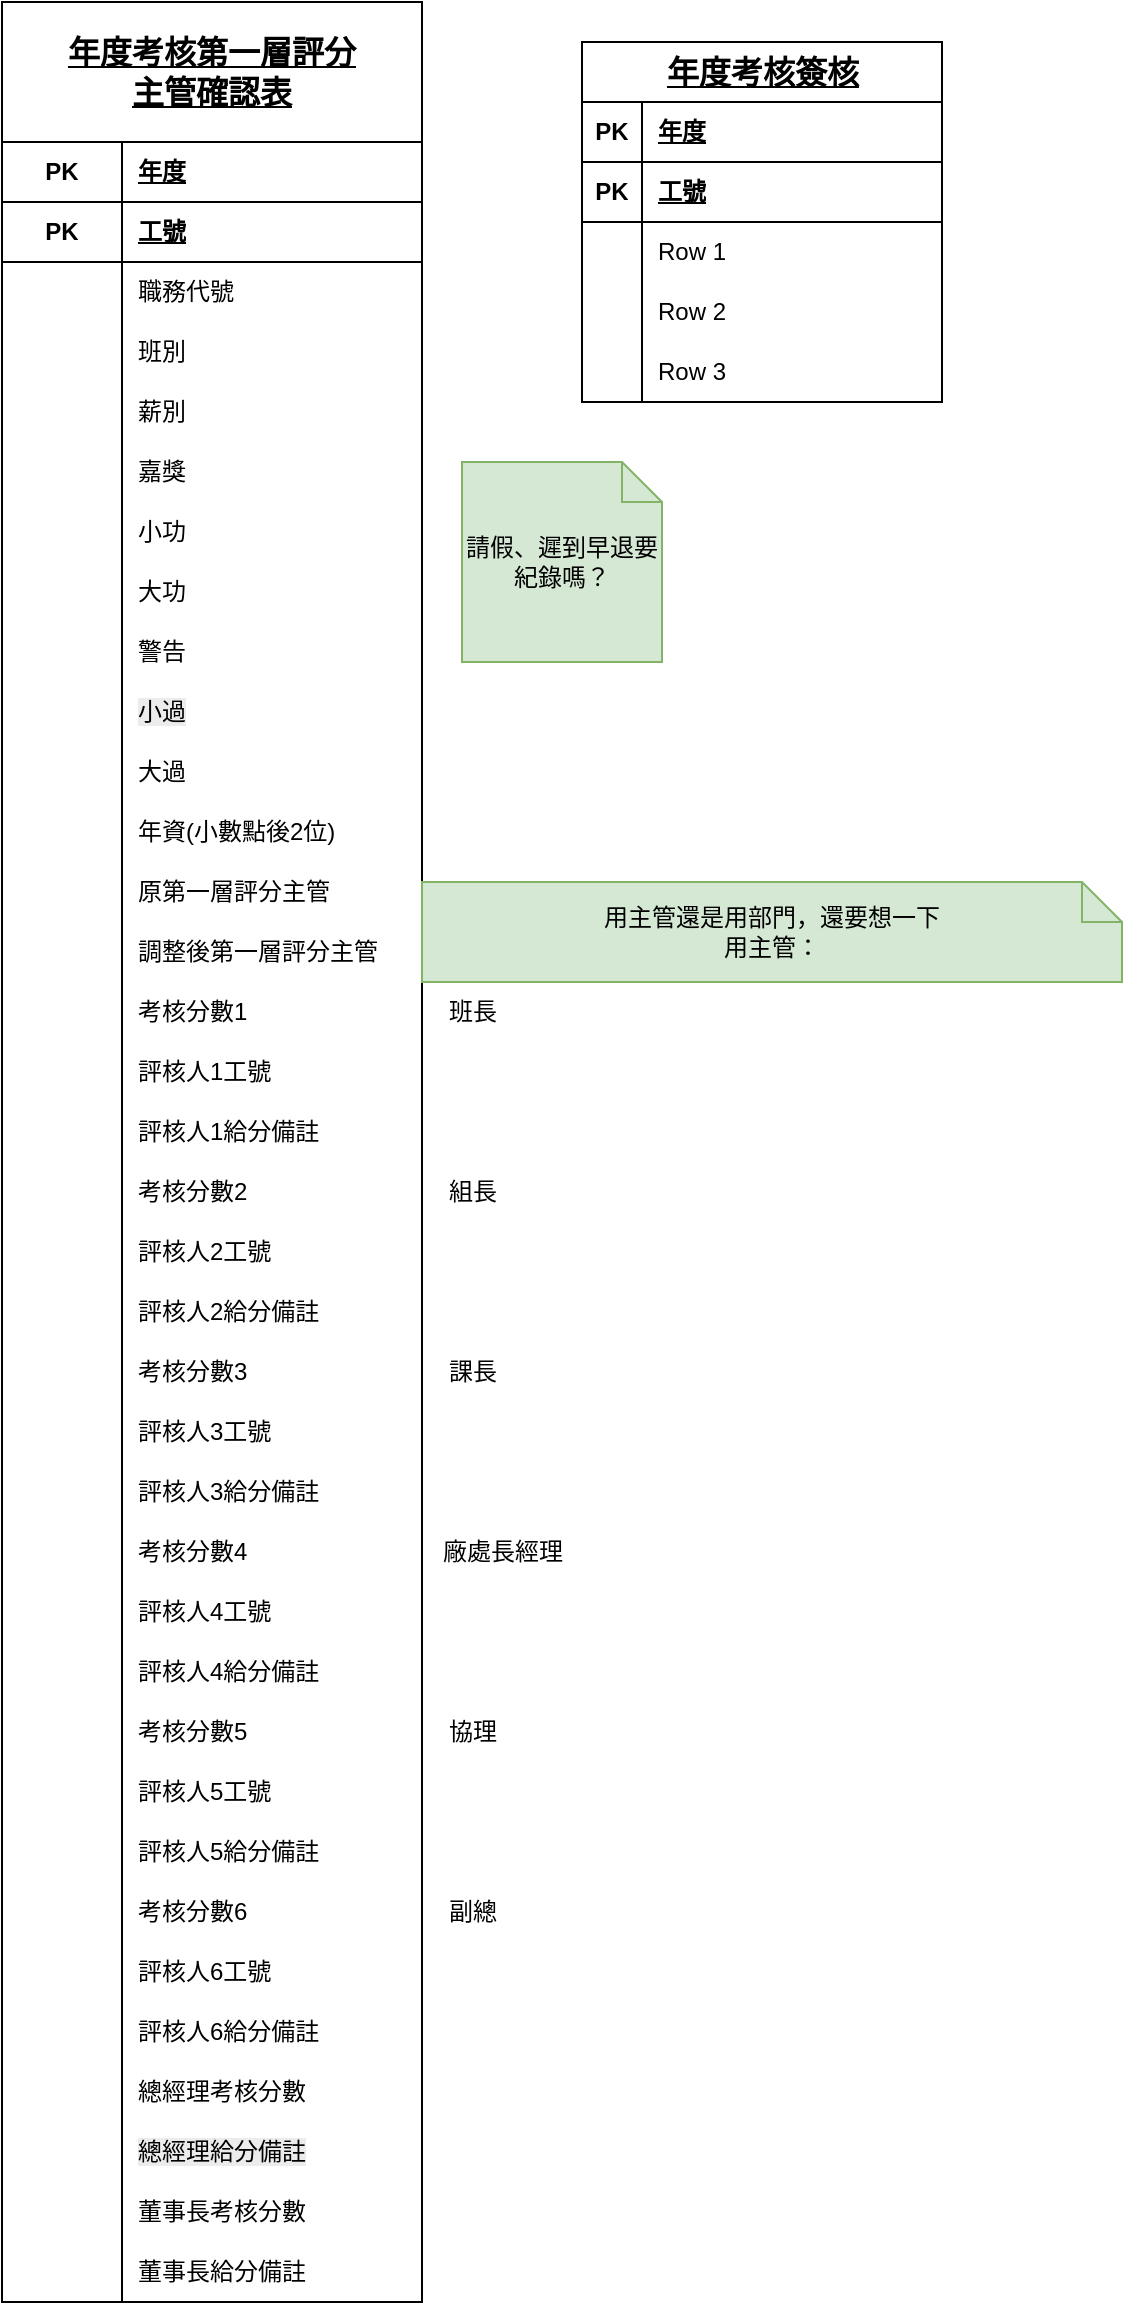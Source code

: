 <mxfile version="28.1.1">
  <diagram id="C5RBs43oDa-KdzZeNtuy" name="Page-1">
    <mxGraphModel dx="1178" dy="734" grid="1" gridSize="10" guides="1" tooltips="1" connect="1" arrows="1" fold="1" page="1" pageScale="1" pageWidth="827" pageHeight="1169" math="0" shadow="0">
      <root>
        <mxCell id="WIyWlLk6GJQsqaUBKTNV-0" />
        <mxCell id="WIyWlLk6GJQsqaUBKTNV-1" parent="WIyWlLk6GJQsqaUBKTNV-0" />
        <mxCell id="mXp_F0Fjo8n4CY_Ymyif-0" value="&lt;u&gt;&lt;span style=&quot;font-family: 微軟正黑體;&quot;&gt;&lt;font style=&quot;font-size: 16px;&quot;&gt;年度考核第一層評分&lt;br&gt;主管確認表&lt;/font&gt;&lt;/span&gt;&lt;/u&gt;" style="shape=table;startSize=70;container=1;collapsible=1;childLayout=tableLayout;fixedRows=1;rowLines=0;fontStyle=1;align=center;resizeLast=1;html=1;whiteSpace=wrap;" parent="WIyWlLk6GJQsqaUBKTNV-1" vertex="1">
          <mxGeometry x="210" y="110" width="210" height="1150" as="geometry" />
        </mxCell>
        <mxCell id="mXp_F0Fjo8n4CY_Ymyif-42" style="shape=tableRow;horizontal=0;startSize=0;swimlaneHead=0;swimlaneBody=0;fillColor=none;collapsible=0;dropTarget=0;points=[[0,0.5],[1,0.5]];portConstraint=eastwest;top=0;left=0;right=0;bottom=1;html=1;" parent="mXp_F0Fjo8n4CY_Ymyif-0" vertex="1">
          <mxGeometry y="70" width="210" height="30" as="geometry" />
        </mxCell>
        <mxCell id="mXp_F0Fjo8n4CY_Ymyif-43" value="PK" style="shape=partialRectangle;connectable=0;fillColor=none;top=0;left=0;bottom=0;right=0;fontStyle=1;overflow=hidden;html=1;whiteSpace=wrap;" parent="mXp_F0Fjo8n4CY_Ymyif-42" vertex="1">
          <mxGeometry width="60" height="30" as="geometry">
            <mxRectangle width="60" height="30" as="alternateBounds" />
          </mxGeometry>
        </mxCell>
        <mxCell id="mXp_F0Fjo8n4CY_Ymyif-44" value="年度" style="shape=partialRectangle;connectable=0;fillColor=none;top=0;left=0;bottom=0;right=0;align=left;spacingLeft=6;fontStyle=5;overflow=hidden;html=1;whiteSpace=wrap;" parent="mXp_F0Fjo8n4CY_Ymyif-42" vertex="1">
          <mxGeometry x="60" width="150" height="30" as="geometry">
            <mxRectangle width="150" height="30" as="alternateBounds" />
          </mxGeometry>
        </mxCell>
        <mxCell id="mXp_F0Fjo8n4CY_Ymyif-4" value="" style="shape=tableRow;horizontal=0;startSize=0;swimlaneHead=0;swimlaneBody=0;fillColor=none;collapsible=0;dropTarget=0;points=[[0,0.5],[1,0.5]];portConstraint=eastwest;top=0;left=0;right=0;bottom=1;html=1;" parent="mXp_F0Fjo8n4CY_Ymyif-0" vertex="1">
          <mxGeometry y="100" width="210" height="30" as="geometry" />
        </mxCell>
        <mxCell id="mXp_F0Fjo8n4CY_Ymyif-5" value="PK" style="shape=partialRectangle;connectable=0;fillColor=none;top=0;left=0;bottom=0;right=0;fontStyle=1;overflow=hidden;html=1;whiteSpace=wrap;" parent="mXp_F0Fjo8n4CY_Ymyif-4" vertex="1">
          <mxGeometry width="60" height="30" as="geometry">
            <mxRectangle width="60" height="30" as="alternateBounds" />
          </mxGeometry>
        </mxCell>
        <mxCell id="mXp_F0Fjo8n4CY_Ymyif-6" value="工號" style="shape=partialRectangle;connectable=0;fillColor=none;top=0;left=0;bottom=0;right=0;align=left;spacingLeft=6;fontStyle=5;overflow=hidden;html=1;whiteSpace=wrap;" parent="mXp_F0Fjo8n4CY_Ymyif-4" vertex="1">
          <mxGeometry x="60" width="150" height="30" as="geometry">
            <mxRectangle width="150" height="30" as="alternateBounds" />
          </mxGeometry>
        </mxCell>
        <mxCell id="mXp_F0Fjo8n4CY_Ymyif-7" value="" style="shape=tableRow;horizontal=0;startSize=0;swimlaneHead=0;swimlaneBody=0;fillColor=none;collapsible=0;dropTarget=0;points=[[0,0.5],[1,0.5]];portConstraint=eastwest;top=0;left=0;right=0;bottom=0;html=1;" parent="mXp_F0Fjo8n4CY_Ymyif-0" vertex="1">
          <mxGeometry y="130" width="210" height="30" as="geometry" />
        </mxCell>
        <mxCell id="mXp_F0Fjo8n4CY_Ymyif-8" value="" style="shape=partialRectangle;connectable=0;fillColor=none;top=0;left=0;bottom=0;right=0;editable=1;overflow=hidden;html=1;whiteSpace=wrap;" parent="mXp_F0Fjo8n4CY_Ymyif-7" vertex="1">
          <mxGeometry width="60" height="30" as="geometry">
            <mxRectangle width="60" height="30" as="alternateBounds" />
          </mxGeometry>
        </mxCell>
        <mxCell id="mXp_F0Fjo8n4CY_Ymyif-9" value="職務代號" style="shape=partialRectangle;connectable=0;fillColor=none;top=0;left=0;bottom=0;right=0;align=left;spacingLeft=6;overflow=hidden;html=1;whiteSpace=wrap;" parent="mXp_F0Fjo8n4CY_Ymyif-7" vertex="1">
          <mxGeometry x="60" width="150" height="30" as="geometry">
            <mxRectangle width="150" height="30" as="alternateBounds" />
          </mxGeometry>
        </mxCell>
        <mxCell id="mXp_F0Fjo8n4CY_Ymyif-10" value="" style="shape=tableRow;horizontal=0;startSize=0;swimlaneHead=0;swimlaneBody=0;fillColor=none;collapsible=0;dropTarget=0;points=[[0,0.5],[1,0.5]];portConstraint=eastwest;top=0;left=0;right=0;bottom=0;html=1;" parent="mXp_F0Fjo8n4CY_Ymyif-0" vertex="1">
          <mxGeometry y="160" width="210" height="30" as="geometry" />
        </mxCell>
        <mxCell id="mXp_F0Fjo8n4CY_Ymyif-11" value="" style="shape=partialRectangle;connectable=0;fillColor=none;top=0;left=0;bottom=0;right=0;editable=1;overflow=hidden;html=1;whiteSpace=wrap;" parent="mXp_F0Fjo8n4CY_Ymyif-10" vertex="1">
          <mxGeometry width="60" height="30" as="geometry">
            <mxRectangle width="60" height="30" as="alternateBounds" />
          </mxGeometry>
        </mxCell>
        <mxCell id="mXp_F0Fjo8n4CY_Ymyif-12" value="班別" style="shape=partialRectangle;connectable=0;fillColor=none;top=0;left=0;bottom=0;right=0;align=left;spacingLeft=6;overflow=hidden;html=1;whiteSpace=wrap;" parent="mXp_F0Fjo8n4CY_Ymyif-10" vertex="1">
          <mxGeometry x="60" width="150" height="30" as="geometry">
            <mxRectangle width="150" height="30" as="alternateBounds" />
          </mxGeometry>
        </mxCell>
        <mxCell id="mXp_F0Fjo8n4CY_Ymyif-36" style="shape=tableRow;horizontal=0;startSize=0;swimlaneHead=0;swimlaneBody=0;fillColor=none;collapsible=0;dropTarget=0;points=[[0,0.5],[1,0.5]];portConstraint=eastwest;top=0;left=0;right=0;bottom=0;html=1;" parent="mXp_F0Fjo8n4CY_Ymyif-0" vertex="1">
          <mxGeometry y="190" width="210" height="30" as="geometry" />
        </mxCell>
        <mxCell id="mXp_F0Fjo8n4CY_Ymyif-37" style="shape=partialRectangle;connectable=0;fillColor=none;top=0;left=0;bottom=0;right=0;editable=1;overflow=hidden;html=1;whiteSpace=wrap;" parent="mXp_F0Fjo8n4CY_Ymyif-36" vertex="1">
          <mxGeometry width="60" height="30" as="geometry">
            <mxRectangle width="60" height="30" as="alternateBounds" />
          </mxGeometry>
        </mxCell>
        <mxCell id="mXp_F0Fjo8n4CY_Ymyif-38" value="薪別" style="shape=partialRectangle;connectable=0;fillColor=none;top=0;left=0;bottom=0;right=0;align=left;spacingLeft=6;overflow=hidden;html=1;whiteSpace=wrap;" parent="mXp_F0Fjo8n4CY_Ymyif-36" vertex="1">
          <mxGeometry x="60" width="150" height="30" as="geometry">
            <mxRectangle width="150" height="30" as="alternateBounds" />
          </mxGeometry>
        </mxCell>
        <mxCell id="mXp_F0Fjo8n4CY_Ymyif-67" style="shape=tableRow;horizontal=0;startSize=0;swimlaneHead=0;swimlaneBody=0;fillColor=none;collapsible=0;dropTarget=0;points=[[0,0.5],[1,0.5]];portConstraint=eastwest;top=0;left=0;right=0;bottom=0;html=1;" parent="mXp_F0Fjo8n4CY_Ymyif-0" vertex="1">
          <mxGeometry y="220" width="210" height="30" as="geometry" />
        </mxCell>
        <mxCell id="mXp_F0Fjo8n4CY_Ymyif-68" style="shape=partialRectangle;connectable=0;fillColor=none;top=0;left=0;bottom=0;right=0;editable=1;overflow=hidden;html=1;whiteSpace=wrap;" parent="mXp_F0Fjo8n4CY_Ymyif-67" vertex="1">
          <mxGeometry width="60" height="30" as="geometry">
            <mxRectangle width="60" height="30" as="alternateBounds" />
          </mxGeometry>
        </mxCell>
        <mxCell id="mXp_F0Fjo8n4CY_Ymyif-69" value="&lt;span style=&quot;text-align: center; text-wrap-mode: nowrap;&quot;&gt;嘉獎&lt;/span&gt;" style="shape=partialRectangle;connectable=0;fillColor=none;top=0;left=0;bottom=0;right=0;align=left;spacingLeft=6;overflow=hidden;html=1;whiteSpace=wrap;" parent="mXp_F0Fjo8n4CY_Ymyif-67" vertex="1">
          <mxGeometry x="60" width="150" height="30" as="geometry">
            <mxRectangle width="150" height="30" as="alternateBounds" />
          </mxGeometry>
        </mxCell>
        <mxCell id="mXp_F0Fjo8n4CY_Ymyif-64" style="shape=tableRow;horizontal=0;startSize=0;swimlaneHead=0;swimlaneBody=0;fillColor=none;collapsible=0;dropTarget=0;points=[[0,0.5],[1,0.5]];portConstraint=eastwest;top=0;left=0;right=0;bottom=0;html=1;" parent="mXp_F0Fjo8n4CY_Ymyif-0" vertex="1">
          <mxGeometry y="250" width="210" height="30" as="geometry" />
        </mxCell>
        <mxCell id="mXp_F0Fjo8n4CY_Ymyif-65" style="shape=partialRectangle;connectable=0;fillColor=none;top=0;left=0;bottom=0;right=0;editable=1;overflow=hidden;html=1;whiteSpace=wrap;" parent="mXp_F0Fjo8n4CY_Ymyif-64" vertex="1">
          <mxGeometry width="60" height="30" as="geometry">
            <mxRectangle width="60" height="30" as="alternateBounds" />
          </mxGeometry>
        </mxCell>
        <mxCell id="mXp_F0Fjo8n4CY_Ymyif-66" value="&lt;div style=&quot;text-align: center;&quot;&gt;&lt;span style=&quot;background-color: transparent; color: light-dark(rgb(0, 0, 0), rgb(255, 255, 255)); text-wrap-mode: nowrap;&quot;&gt;小功&lt;/span&gt;&lt;/div&gt;" style="shape=partialRectangle;connectable=0;fillColor=none;top=0;left=0;bottom=0;right=0;align=left;spacingLeft=6;overflow=hidden;html=1;whiteSpace=wrap;" parent="mXp_F0Fjo8n4CY_Ymyif-64" vertex="1">
          <mxGeometry x="60" width="150" height="30" as="geometry">
            <mxRectangle width="150" height="30" as="alternateBounds" />
          </mxGeometry>
        </mxCell>
        <mxCell id="mXp_F0Fjo8n4CY_Ymyif-61" style="shape=tableRow;horizontal=0;startSize=0;swimlaneHead=0;swimlaneBody=0;fillColor=none;collapsible=0;dropTarget=0;points=[[0,0.5],[1,0.5]];portConstraint=eastwest;top=0;left=0;right=0;bottom=0;html=1;" parent="mXp_F0Fjo8n4CY_Ymyif-0" vertex="1">
          <mxGeometry y="280" width="210" height="30" as="geometry" />
        </mxCell>
        <mxCell id="mXp_F0Fjo8n4CY_Ymyif-62" style="shape=partialRectangle;connectable=0;fillColor=none;top=0;left=0;bottom=0;right=0;editable=1;overflow=hidden;html=1;whiteSpace=wrap;" parent="mXp_F0Fjo8n4CY_Ymyif-61" vertex="1">
          <mxGeometry width="60" height="30" as="geometry">
            <mxRectangle width="60" height="30" as="alternateBounds" />
          </mxGeometry>
        </mxCell>
        <mxCell id="mXp_F0Fjo8n4CY_Ymyif-63" value="&lt;span style=&quot;text-align: center; text-wrap-mode: nowrap;&quot;&gt;大功&lt;/span&gt;" style="shape=partialRectangle;connectable=0;fillColor=none;top=0;left=0;bottom=0;right=0;align=left;spacingLeft=6;overflow=hidden;html=1;whiteSpace=wrap;" parent="mXp_F0Fjo8n4CY_Ymyif-61" vertex="1">
          <mxGeometry x="60" width="150" height="30" as="geometry">
            <mxRectangle width="150" height="30" as="alternateBounds" />
          </mxGeometry>
        </mxCell>
        <mxCell id="mXp_F0Fjo8n4CY_Ymyif-58" style="shape=tableRow;horizontal=0;startSize=0;swimlaneHead=0;swimlaneBody=0;fillColor=none;collapsible=0;dropTarget=0;points=[[0,0.5],[1,0.5]];portConstraint=eastwest;top=0;left=0;right=0;bottom=0;html=1;" parent="mXp_F0Fjo8n4CY_Ymyif-0" vertex="1">
          <mxGeometry y="310" width="210" height="30" as="geometry" />
        </mxCell>
        <mxCell id="mXp_F0Fjo8n4CY_Ymyif-59" style="shape=partialRectangle;connectable=0;fillColor=none;top=0;left=0;bottom=0;right=0;editable=1;overflow=hidden;html=1;whiteSpace=wrap;" parent="mXp_F0Fjo8n4CY_Ymyif-58" vertex="1">
          <mxGeometry width="60" height="30" as="geometry">
            <mxRectangle width="60" height="30" as="alternateBounds" />
          </mxGeometry>
        </mxCell>
        <mxCell id="mXp_F0Fjo8n4CY_Ymyif-60" value="&lt;span style=&quot;text-align: center; text-wrap-mode: nowrap;&quot;&gt;警告&lt;/span&gt;" style="shape=partialRectangle;connectable=0;fillColor=none;top=0;left=0;bottom=0;right=0;align=left;spacingLeft=6;overflow=hidden;html=1;whiteSpace=wrap;" parent="mXp_F0Fjo8n4CY_Ymyif-58" vertex="1">
          <mxGeometry x="60" width="150" height="30" as="geometry">
            <mxRectangle width="150" height="30" as="alternateBounds" />
          </mxGeometry>
        </mxCell>
        <mxCell id="mXp_F0Fjo8n4CY_Ymyif-55" style="shape=tableRow;horizontal=0;startSize=0;swimlaneHead=0;swimlaneBody=0;fillColor=none;collapsible=0;dropTarget=0;points=[[0,0.5],[1,0.5]];portConstraint=eastwest;top=0;left=0;right=0;bottom=0;html=1;" parent="mXp_F0Fjo8n4CY_Ymyif-0" vertex="1">
          <mxGeometry y="340" width="210" height="30" as="geometry" />
        </mxCell>
        <mxCell id="mXp_F0Fjo8n4CY_Ymyif-56" style="shape=partialRectangle;connectable=0;fillColor=none;top=0;left=0;bottom=0;right=0;editable=1;overflow=hidden;html=1;whiteSpace=wrap;" parent="mXp_F0Fjo8n4CY_Ymyif-55" vertex="1">
          <mxGeometry width="60" height="30" as="geometry">
            <mxRectangle width="60" height="30" as="alternateBounds" />
          </mxGeometry>
        </mxCell>
        <mxCell id="mXp_F0Fjo8n4CY_Ymyif-57" value="&lt;span style=&quot;color: rgb(0, 0, 0); font-family: Helvetica; font-size: 12px; font-style: normal; font-variant-ligatures: normal; font-variant-caps: normal; font-weight: 400; letter-spacing: normal; orphans: 2; text-align: center; text-indent: 0px; text-transform: none; widows: 2; word-spacing: 0px; -webkit-text-stroke-width: 0px; white-space: nowrap; background-color: rgb(236, 236, 236); text-decoration-thickness: initial; text-decoration-style: initial; text-decoration-color: initial; float: none; display: inline !important;&quot;&gt;小過&lt;/span&gt;" style="shape=partialRectangle;connectable=0;fillColor=none;top=0;left=0;bottom=0;right=0;align=left;spacingLeft=6;overflow=hidden;html=1;whiteSpace=wrap;" parent="mXp_F0Fjo8n4CY_Ymyif-55" vertex="1">
          <mxGeometry x="60" width="150" height="30" as="geometry">
            <mxRectangle width="150" height="30" as="alternateBounds" />
          </mxGeometry>
        </mxCell>
        <mxCell id="mXp_F0Fjo8n4CY_Ymyif-52" style="shape=tableRow;horizontal=0;startSize=0;swimlaneHead=0;swimlaneBody=0;fillColor=none;collapsible=0;dropTarget=0;points=[[0,0.5],[1,0.5]];portConstraint=eastwest;top=0;left=0;right=0;bottom=0;html=1;" parent="mXp_F0Fjo8n4CY_Ymyif-0" vertex="1">
          <mxGeometry y="370" width="210" height="30" as="geometry" />
        </mxCell>
        <mxCell id="mXp_F0Fjo8n4CY_Ymyif-53" style="shape=partialRectangle;connectable=0;fillColor=none;top=0;left=0;bottom=0;right=0;editable=1;overflow=hidden;html=1;whiteSpace=wrap;" parent="mXp_F0Fjo8n4CY_Ymyif-52" vertex="1">
          <mxGeometry width="60" height="30" as="geometry">
            <mxRectangle width="60" height="30" as="alternateBounds" />
          </mxGeometry>
        </mxCell>
        <mxCell id="mXp_F0Fjo8n4CY_Ymyif-54" value="&lt;span style=&quot;text-align: center; text-wrap-mode: nowrap;&quot;&gt;大過&lt;/span&gt;" style="shape=partialRectangle;connectable=0;fillColor=none;top=0;left=0;bottom=0;right=0;align=left;spacingLeft=6;overflow=hidden;html=1;whiteSpace=wrap;" parent="mXp_F0Fjo8n4CY_Ymyif-52" vertex="1">
          <mxGeometry x="60" width="150" height="30" as="geometry">
            <mxRectangle width="150" height="30" as="alternateBounds" />
          </mxGeometry>
        </mxCell>
        <mxCell id="mXp_F0Fjo8n4CY_Ymyif-39" style="shape=tableRow;horizontal=0;startSize=0;swimlaneHead=0;swimlaneBody=0;fillColor=none;collapsible=0;dropTarget=0;points=[[0,0.5],[1,0.5]];portConstraint=eastwest;top=0;left=0;right=0;bottom=0;html=1;" parent="mXp_F0Fjo8n4CY_Ymyif-0" vertex="1">
          <mxGeometry y="400" width="210" height="30" as="geometry" />
        </mxCell>
        <mxCell id="mXp_F0Fjo8n4CY_Ymyif-40" style="shape=partialRectangle;connectable=0;fillColor=none;top=0;left=0;bottom=0;right=0;editable=1;overflow=hidden;html=1;whiteSpace=wrap;" parent="mXp_F0Fjo8n4CY_Ymyif-39" vertex="1">
          <mxGeometry width="60" height="30" as="geometry">
            <mxRectangle width="60" height="30" as="alternateBounds" />
          </mxGeometry>
        </mxCell>
        <mxCell id="mXp_F0Fjo8n4CY_Ymyif-41" value="年資(小數點後2位)" style="shape=partialRectangle;connectable=0;fillColor=none;top=0;left=0;bottom=0;right=0;align=left;spacingLeft=6;overflow=hidden;html=1;whiteSpace=wrap;" parent="mXp_F0Fjo8n4CY_Ymyif-39" vertex="1">
          <mxGeometry x="60" width="150" height="30" as="geometry">
            <mxRectangle width="150" height="30" as="alternateBounds" />
          </mxGeometry>
        </mxCell>
        <mxCell id="mXp_F0Fjo8n4CY_Ymyif-33" style="shape=tableRow;horizontal=0;startSize=0;swimlaneHead=0;swimlaneBody=0;fillColor=none;collapsible=0;dropTarget=0;points=[[0,0.5],[1,0.5]];portConstraint=eastwest;top=0;left=0;right=0;bottom=0;html=1;" parent="mXp_F0Fjo8n4CY_Ymyif-0" vertex="1">
          <mxGeometry y="430" width="210" height="30" as="geometry" />
        </mxCell>
        <mxCell id="mXp_F0Fjo8n4CY_Ymyif-34" style="shape=partialRectangle;connectable=0;fillColor=none;top=0;left=0;bottom=0;right=0;editable=1;overflow=hidden;html=1;whiteSpace=wrap;" parent="mXp_F0Fjo8n4CY_Ymyif-33" vertex="1">
          <mxGeometry width="60" height="30" as="geometry">
            <mxRectangle width="60" height="30" as="alternateBounds" />
          </mxGeometry>
        </mxCell>
        <mxCell id="mXp_F0Fjo8n4CY_Ymyif-35" value="原第一層評分主管" style="shape=partialRectangle;connectable=0;fillColor=none;top=0;left=0;bottom=0;right=0;align=left;spacingLeft=6;overflow=hidden;html=1;whiteSpace=wrap;" parent="mXp_F0Fjo8n4CY_Ymyif-33" vertex="1">
          <mxGeometry x="60" width="150" height="30" as="geometry">
            <mxRectangle width="150" height="30" as="alternateBounds" />
          </mxGeometry>
        </mxCell>
        <mxCell id="mXp_F0Fjo8n4CY_Ymyif-30" style="shape=tableRow;horizontal=0;startSize=0;swimlaneHead=0;swimlaneBody=0;fillColor=none;collapsible=0;dropTarget=0;points=[[0,0.5],[1,0.5]];portConstraint=eastwest;top=0;left=0;right=0;bottom=0;html=1;" parent="mXp_F0Fjo8n4CY_Ymyif-0" vertex="1">
          <mxGeometry y="460" width="210" height="30" as="geometry" />
        </mxCell>
        <mxCell id="mXp_F0Fjo8n4CY_Ymyif-31" style="shape=partialRectangle;connectable=0;fillColor=none;top=0;left=0;bottom=0;right=0;editable=1;overflow=hidden;html=1;whiteSpace=wrap;" parent="mXp_F0Fjo8n4CY_Ymyif-30" vertex="1">
          <mxGeometry width="60" height="30" as="geometry">
            <mxRectangle width="60" height="30" as="alternateBounds" />
          </mxGeometry>
        </mxCell>
        <mxCell id="mXp_F0Fjo8n4CY_Ymyif-32" value="調整後第一層評分主管" style="shape=partialRectangle;connectable=0;fillColor=none;top=0;left=0;bottom=0;right=0;align=left;spacingLeft=6;overflow=hidden;html=1;whiteSpace=wrap;" parent="mXp_F0Fjo8n4CY_Ymyif-30" vertex="1">
          <mxGeometry x="60" width="150" height="30" as="geometry">
            <mxRectangle width="150" height="30" as="alternateBounds" />
          </mxGeometry>
        </mxCell>
        <mxCell id="mXp_F0Fjo8n4CY_Ymyif-49" style="shape=tableRow;horizontal=0;startSize=0;swimlaneHead=0;swimlaneBody=0;fillColor=none;collapsible=0;dropTarget=0;points=[[0,0.5],[1,0.5]];portConstraint=eastwest;top=0;left=0;right=0;bottom=0;html=1;" parent="mXp_F0Fjo8n4CY_Ymyif-0" vertex="1">
          <mxGeometry y="490" width="210" height="30" as="geometry" />
        </mxCell>
        <mxCell id="mXp_F0Fjo8n4CY_Ymyif-50" style="shape=partialRectangle;connectable=0;fillColor=none;top=0;left=0;bottom=0;right=0;editable=1;overflow=hidden;html=1;whiteSpace=wrap;" parent="mXp_F0Fjo8n4CY_Ymyif-49" vertex="1">
          <mxGeometry width="60" height="30" as="geometry">
            <mxRectangle width="60" height="30" as="alternateBounds" />
          </mxGeometry>
        </mxCell>
        <mxCell id="mXp_F0Fjo8n4CY_Ymyif-51" value="考核分數1" style="shape=partialRectangle;connectable=0;fillColor=none;top=0;left=0;bottom=0;right=0;align=left;spacingLeft=6;overflow=hidden;html=1;whiteSpace=wrap;" parent="mXp_F0Fjo8n4CY_Ymyif-49" vertex="1">
          <mxGeometry x="60" width="150" height="30" as="geometry">
            <mxRectangle width="150" height="30" as="alternateBounds" />
          </mxGeometry>
        </mxCell>
        <mxCell id="mXp_F0Fjo8n4CY_Ymyif-102" style="shape=tableRow;horizontal=0;startSize=0;swimlaneHead=0;swimlaneBody=0;fillColor=none;collapsible=0;dropTarget=0;points=[[0,0.5],[1,0.5]];portConstraint=eastwest;top=0;left=0;right=0;bottom=0;html=1;" parent="mXp_F0Fjo8n4CY_Ymyif-0" vertex="1">
          <mxGeometry y="520" width="210" height="30" as="geometry" />
        </mxCell>
        <mxCell id="mXp_F0Fjo8n4CY_Ymyif-103" style="shape=partialRectangle;connectable=0;fillColor=none;top=0;left=0;bottom=0;right=0;editable=1;overflow=hidden;html=1;whiteSpace=wrap;" parent="mXp_F0Fjo8n4CY_Ymyif-102" vertex="1">
          <mxGeometry width="60" height="30" as="geometry">
            <mxRectangle width="60" height="30" as="alternateBounds" />
          </mxGeometry>
        </mxCell>
        <mxCell id="mXp_F0Fjo8n4CY_Ymyif-104" value="評核人1工號" style="shape=partialRectangle;connectable=0;fillColor=none;top=0;left=0;bottom=0;right=0;align=left;spacingLeft=6;overflow=hidden;html=1;whiteSpace=wrap;" parent="mXp_F0Fjo8n4CY_Ymyif-102" vertex="1">
          <mxGeometry x="60" width="150" height="30" as="geometry">
            <mxRectangle width="150" height="30" as="alternateBounds" />
          </mxGeometry>
        </mxCell>
        <mxCell id="mXp_F0Fjo8n4CY_Ymyif-105" style="shape=tableRow;horizontal=0;startSize=0;swimlaneHead=0;swimlaneBody=0;fillColor=none;collapsible=0;dropTarget=0;points=[[0,0.5],[1,0.5]];portConstraint=eastwest;top=0;left=0;right=0;bottom=0;html=1;" parent="mXp_F0Fjo8n4CY_Ymyif-0" vertex="1">
          <mxGeometry y="550" width="210" height="30" as="geometry" />
        </mxCell>
        <mxCell id="mXp_F0Fjo8n4CY_Ymyif-106" style="shape=partialRectangle;connectable=0;fillColor=none;top=0;left=0;bottom=0;right=0;editable=1;overflow=hidden;html=1;whiteSpace=wrap;" parent="mXp_F0Fjo8n4CY_Ymyif-105" vertex="1">
          <mxGeometry width="60" height="30" as="geometry">
            <mxRectangle width="60" height="30" as="alternateBounds" />
          </mxGeometry>
        </mxCell>
        <mxCell id="mXp_F0Fjo8n4CY_Ymyif-107" value="評核人1給分備註" style="shape=partialRectangle;connectable=0;fillColor=none;top=0;left=0;bottom=0;right=0;align=left;spacingLeft=6;overflow=hidden;html=1;whiteSpace=wrap;" parent="mXp_F0Fjo8n4CY_Ymyif-105" vertex="1">
          <mxGeometry x="60" width="150" height="30" as="geometry">
            <mxRectangle width="150" height="30" as="alternateBounds" />
          </mxGeometry>
        </mxCell>
        <mxCell id="mXp_F0Fjo8n4CY_Ymyif-99" style="shape=tableRow;horizontal=0;startSize=0;swimlaneHead=0;swimlaneBody=0;fillColor=none;collapsible=0;dropTarget=0;points=[[0,0.5],[1,0.5]];portConstraint=eastwest;top=0;left=0;right=0;bottom=0;html=1;" parent="mXp_F0Fjo8n4CY_Ymyif-0" vertex="1">
          <mxGeometry y="580" width="210" height="30" as="geometry" />
        </mxCell>
        <mxCell id="mXp_F0Fjo8n4CY_Ymyif-100" style="shape=partialRectangle;connectable=0;fillColor=none;top=0;left=0;bottom=0;right=0;editable=1;overflow=hidden;html=1;whiteSpace=wrap;" parent="mXp_F0Fjo8n4CY_Ymyif-99" vertex="1">
          <mxGeometry width="60" height="30" as="geometry">
            <mxRectangle width="60" height="30" as="alternateBounds" />
          </mxGeometry>
        </mxCell>
        <mxCell id="mXp_F0Fjo8n4CY_Ymyif-101" value="考核分數2" style="shape=partialRectangle;connectable=0;fillColor=none;top=0;left=0;bottom=0;right=0;align=left;spacingLeft=6;overflow=hidden;html=1;whiteSpace=wrap;" parent="mXp_F0Fjo8n4CY_Ymyif-99" vertex="1">
          <mxGeometry x="60" width="150" height="30" as="geometry">
            <mxRectangle width="150" height="30" as="alternateBounds" />
          </mxGeometry>
        </mxCell>
        <mxCell id="mXp_F0Fjo8n4CY_Ymyif-96" style="shape=tableRow;horizontal=0;startSize=0;swimlaneHead=0;swimlaneBody=0;fillColor=none;collapsible=0;dropTarget=0;points=[[0,0.5],[1,0.5]];portConstraint=eastwest;top=0;left=0;right=0;bottom=0;html=1;" parent="mXp_F0Fjo8n4CY_Ymyif-0" vertex="1">
          <mxGeometry y="610" width="210" height="30" as="geometry" />
        </mxCell>
        <mxCell id="mXp_F0Fjo8n4CY_Ymyif-97" style="shape=partialRectangle;connectable=0;fillColor=none;top=0;left=0;bottom=0;right=0;editable=1;overflow=hidden;html=1;whiteSpace=wrap;" parent="mXp_F0Fjo8n4CY_Ymyif-96" vertex="1">
          <mxGeometry width="60" height="30" as="geometry">
            <mxRectangle width="60" height="30" as="alternateBounds" />
          </mxGeometry>
        </mxCell>
        <mxCell id="mXp_F0Fjo8n4CY_Ymyif-98" value="評核人2工號" style="shape=partialRectangle;connectable=0;fillColor=none;top=0;left=0;bottom=0;right=0;align=left;spacingLeft=6;overflow=hidden;html=1;whiteSpace=wrap;" parent="mXp_F0Fjo8n4CY_Ymyif-96" vertex="1">
          <mxGeometry x="60" width="150" height="30" as="geometry">
            <mxRectangle width="150" height="30" as="alternateBounds" />
          </mxGeometry>
        </mxCell>
        <mxCell id="mXp_F0Fjo8n4CY_Ymyif-108" style="shape=tableRow;horizontal=0;startSize=0;swimlaneHead=0;swimlaneBody=0;fillColor=none;collapsible=0;dropTarget=0;points=[[0,0.5],[1,0.5]];portConstraint=eastwest;top=0;left=0;right=0;bottom=0;html=1;" parent="mXp_F0Fjo8n4CY_Ymyif-0" vertex="1">
          <mxGeometry y="640" width="210" height="30" as="geometry" />
        </mxCell>
        <mxCell id="mXp_F0Fjo8n4CY_Ymyif-109" style="shape=partialRectangle;connectable=0;fillColor=none;top=0;left=0;bottom=0;right=0;editable=1;overflow=hidden;html=1;whiteSpace=wrap;" parent="mXp_F0Fjo8n4CY_Ymyif-108" vertex="1">
          <mxGeometry width="60" height="30" as="geometry">
            <mxRectangle width="60" height="30" as="alternateBounds" />
          </mxGeometry>
        </mxCell>
        <mxCell id="mXp_F0Fjo8n4CY_Ymyif-110" value="評核人2給分備註" style="shape=partialRectangle;connectable=0;fillColor=none;top=0;left=0;bottom=0;right=0;align=left;spacingLeft=6;overflow=hidden;html=1;whiteSpace=wrap;" parent="mXp_F0Fjo8n4CY_Ymyif-108" vertex="1">
          <mxGeometry x="60" width="150" height="30" as="geometry">
            <mxRectangle width="150" height="30" as="alternateBounds" />
          </mxGeometry>
        </mxCell>
        <mxCell id="mXp_F0Fjo8n4CY_Ymyif-93" style="shape=tableRow;horizontal=0;startSize=0;swimlaneHead=0;swimlaneBody=0;fillColor=none;collapsible=0;dropTarget=0;points=[[0,0.5],[1,0.5]];portConstraint=eastwest;top=0;left=0;right=0;bottom=0;html=1;" parent="mXp_F0Fjo8n4CY_Ymyif-0" vertex="1">
          <mxGeometry y="670" width="210" height="30" as="geometry" />
        </mxCell>
        <mxCell id="mXp_F0Fjo8n4CY_Ymyif-94" style="shape=partialRectangle;connectable=0;fillColor=none;top=0;left=0;bottom=0;right=0;editable=1;overflow=hidden;html=1;whiteSpace=wrap;" parent="mXp_F0Fjo8n4CY_Ymyif-93" vertex="1">
          <mxGeometry width="60" height="30" as="geometry">
            <mxRectangle width="60" height="30" as="alternateBounds" />
          </mxGeometry>
        </mxCell>
        <mxCell id="mXp_F0Fjo8n4CY_Ymyif-95" value="考核分數3" style="shape=partialRectangle;connectable=0;fillColor=none;top=0;left=0;bottom=0;right=0;align=left;spacingLeft=6;overflow=hidden;html=1;whiteSpace=wrap;" parent="mXp_F0Fjo8n4CY_Ymyif-93" vertex="1">
          <mxGeometry x="60" width="150" height="30" as="geometry">
            <mxRectangle width="150" height="30" as="alternateBounds" />
          </mxGeometry>
        </mxCell>
        <mxCell id="mXp_F0Fjo8n4CY_Ymyif-90" style="shape=tableRow;horizontal=0;startSize=0;swimlaneHead=0;swimlaneBody=0;fillColor=none;collapsible=0;dropTarget=0;points=[[0,0.5],[1,0.5]];portConstraint=eastwest;top=0;left=0;right=0;bottom=0;html=1;" parent="mXp_F0Fjo8n4CY_Ymyif-0" vertex="1">
          <mxGeometry y="700" width="210" height="30" as="geometry" />
        </mxCell>
        <mxCell id="mXp_F0Fjo8n4CY_Ymyif-91" style="shape=partialRectangle;connectable=0;fillColor=none;top=0;left=0;bottom=0;right=0;editable=1;overflow=hidden;html=1;whiteSpace=wrap;" parent="mXp_F0Fjo8n4CY_Ymyif-90" vertex="1">
          <mxGeometry width="60" height="30" as="geometry">
            <mxRectangle width="60" height="30" as="alternateBounds" />
          </mxGeometry>
        </mxCell>
        <mxCell id="mXp_F0Fjo8n4CY_Ymyif-92" value="評核人3工號" style="shape=partialRectangle;connectable=0;fillColor=none;top=0;left=0;bottom=0;right=0;align=left;spacingLeft=6;overflow=hidden;html=1;whiteSpace=wrap;" parent="mXp_F0Fjo8n4CY_Ymyif-90" vertex="1">
          <mxGeometry x="60" width="150" height="30" as="geometry">
            <mxRectangle width="150" height="30" as="alternateBounds" />
          </mxGeometry>
        </mxCell>
        <mxCell id="mXp_F0Fjo8n4CY_Ymyif-111" style="shape=tableRow;horizontal=0;startSize=0;swimlaneHead=0;swimlaneBody=0;fillColor=none;collapsible=0;dropTarget=0;points=[[0,0.5],[1,0.5]];portConstraint=eastwest;top=0;left=0;right=0;bottom=0;html=1;" parent="mXp_F0Fjo8n4CY_Ymyif-0" vertex="1">
          <mxGeometry y="730" width="210" height="30" as="geometry" />
        </mxCell>
        <mxCell id="mXp_F0Fjo8n4CY_Ymyif-112" style="shape=partialRectangle;connectable=0;fillColor=none;top=0;left=0;bottom=0;right=0;editable=1;overflow=hidden;html=1;whiteSpace=wrap;" parent="mXp_F0Fjo8n4CY_Ymyif-111" vertex="1">
          <mxGeometry width="60" height="30" as="geometry">
            <mxRectangle width="60" height="30" as="alternateBounds" />
          </mxGeometry>
        </mxCell>
        <mxCell id="mXp_F0Fjo8n4CY_Ymyif-113" value="評核人3給分備註" style="shape=partialRectangle;connectable=0;fillColor=none;top=0;left=0;bottom=0;right=0;align=left;spacingLeft=6;overflow=hidden;html=1;whiteSpace=wrap;" parent="mXp_F0Fjo8n4CY_Ymyif-111" vertex="1">
          <mxGeometry x="60" width="150" height="30" as="geometry">
            <mxRectangle width="150" height="30" as="alternateBounds" />
          </mxGeometry>
        </mxCell>
        <mxCell id="mXp_F0Fjo8n4CY_Ymyif-87" style="shape=tableRow;horizontal=0;startSize=0;swimlaneHead=0;swimlaneBody=0;fillColor=none;collapsible=0;dropTarget=0;points=[[0,0.5],[1,0.5]];portConstraint=eastwest;top=0;left=0;right=0;bottom=0;html=1;" parent="mXp_F0Fjo8n4CY_Ymyif-0" vertex="1">
          <mxGeometry y="760" width="210" height="30" as="geometry" />
        </mxCell>
        <mxCell id="mXp_F0Fjo8n4CY_Ymyif-88" style="shape=partialRectangle;connectable=0;fillColor=none;top=0;left=0;bottom=0;right=0;editable=1;overflow=hidden;html=1;whiteSpace=wrap;" parent="mXp_F0Fjo8n4CY_Ymyif-87" vertex="1">
          <mxGeometry width="60" height="30" as="geometry">
            <mxRectangle width="60" height="30" as="alternateBounds" />
          </mxGeometry>
        </mxCell>
        <mxCell id="mXp_F0Fjo8n4CY_Ymyif-89" value="考核分數4" style="shape=partialRectangle;connectable=0;fillColor=none;top=0;left=0;bottom=0;right=0;align=left;spacingLeft=6;overflow=hidden;html=1;whiteSpace=wrap;" parent="mXp_F0Fjo8n4CY_Ymyif-87" vertex="1">
          <mxGeometry x="60" width="150" height="30" as="geometry">
            <mxRectangle width="150" height="30" as="alternateBounds" />
          </mxGeometry>
        </mxCell>
        <mxCell id="mXp_F0Fjo8n4CY_Ymyif-84" style="shape=tableRow;horizontal=0;startSize=0;swimlaneHead=0;swimlaneBody=0;fillColor=none;collapsible=0;dropTarget=0;points=[[0,0.5],[1,0.5]];portConstraint=eastwest;top=0;left=0;right=0;bottom=0;html=1;" parent="mXp_F0Fjo8n4CY_Ymyif-0" vertex="1">
          <mxGeometry y="790" width="210" height="30" as="geometry" />
        </mxCell>
        <mxCell id="mXp_F0Fjo8n4CY_Ymyif-85" style="shape=partialRectangle;connectable=0;fillColor=none;top=0;left=0;bottom=0;right=0;editable=1;overflow=hidden;html=1;whiteSpace=wrap;" parent="mXp_F0Fjo8n4CY_Ymyif-84" vertex="1">
          <mxGeometry width="60" height="30" as="geometry">
            <mxRectangle width="60" height="30" as="alternateBounds" />
          </mxGeometry>
        </mxCell>
        <mxCell id="mXp_F0Fjo8n4CY_Ymyif-86" value="評核人4工號" style="shape=partialRectangle;connectable=0;fillColor=none;top=0;left=0;bottom=0;right=0;align=left;spacingLeft=6;overflow=hidden;html=1;whiteSpace=wrap;" parent="mXp_F0Fjo8n4CY_Ymyif-84" vertex="1">
          <mxGeometry x="60" width="150" height="30" as="geometry">
            <mxRectangle width="150" height="30" as="alternateBounds" />
          </mxGeometry>
        </mxCell>
        <mxCell id="mXp_F0Fjo8n4CY_Ymyif-114" style="shape=tableRow;horizontal=0;startSize=0;swimlaneHead=0;swimlaneBody=0;fillColor=none;collapsible=0;dropTarget=0;points=[[0,0.5],[1,0.5]];portConstraint=eastwest;top=0;left=0;right=0;bottom=0;html=1;" parent="mXp_F0Fjo8n4CY_Ymyif-0" vertex="1">
          <mxGeometry y="820" width="210" height="30" as="geometry" />
        </mxCell>
        <mxCell id="mXp_F0Fjo8n4CY_Ymyif-115" style="shape=partialRectangle;connectable=0;fillColor=none;top=0;left=0;bottom=0;right=0;editable=1;overflow=hidden;html=1;whiteSpace=wrap;" parent="mXp_F0Fjo8n4CY_Ymyif-114" vertex="1">
          <mxGeometry width="60" height="30" as="geometry">
            <mxRectangle width="60" height="30" as="alternateBounds" />
          </mxGeometry>
        </mxCell>
        <mxCell id="mXp_F0Fjo8n4CY_Ymyif-116" value="評核人4給分備註" style="shape=partialRectangle;connectable=0;fillColor=none;top=0;left=0;bottom=0;right=0;align=left;spacingLeft=6;overflow=hidden;html=1;whiteSpace=wrap;" parent="mXp_F0Fjo8n4CY_Ymyif-114" vertex="1">
          <mxGeometry x="60" width="150" height="30" as="geometry">
            <mxRectangle width="150" height="30" as="alternateBounds" />
          </mxGeometry>
        </mxCell>
        <mxCell id="mXp_F0Fjo8n4CY_Ymyif-81" style="shape=tableRow;horizontal=0;startSize=0;swimlaneHead=0;swimlaneBody=0;fillColor=none;collapsible=0;dropTarget=0;points=[[0,0.5],[1,0.5]];portConstraint=eastwest;top=0;left=0;right=0;bottom=0;html=1;" parent="mXp_F0Fjo8n4CY_Ymyif-0" vertex="1">
          <mxGeometry y="850" width="210" height="30" as="geometry" />
        </mxCell>
        <mxCell id="mXp_F0Fjo8n4CY_Ymyif-82" style="shape=partialRectangle;connectable=0;fillColor=none;top=0;left=0;bottom=0;right=0;editable=1;overflow=hidden;html=1;whiteSpace=wrap;" parent="mXp_F0Fjo8n4CY_Ymyif-81" vertex="1">
          <mxGeometry width="60" height="30" as="geometry">
            <mxRectangle width="60" height="30" as="alternateBounds" />
          </mxGeometry>
        </mxCell>
        <mxCell id="mXp_F0Fjo8n4CY_Ymyif-83" value="考核分數5" style="shape=partialRectangle;connectable=0;fillColor=none;top=0;left=0;bottom=0;right=0;align=left;spacingLeft=6;overflow=hidden;html=1;whiteSpace=wrap;" parent="mXp_F0Fjo8n4CY_Ymyif-81" vertex="1">
          <mxGeometry x="60" width="150" height="30" as="geometry">
            <mxRectangle width="150" height="30" as="alternateBounds" />
          </mxGeometry>
        </mxCell>
        <mxCell id="mXp_F0Fjo8n4CY_Ymyif-78" style="shape=tableRow;horizontal=0;startSize=0;swimlaneHead=0;swimlaneBody=0;fillColor=none;collapsible=0;dropTarget=0;points=[[0,0.5],[1,0.5]];portConstraint=eastwest;top=0;left=0;right=0;bottom=0;html=1;" parent="mXp_F0Fjo8n4CY_Ymyif-0" vertex="1">
          <mxGeometry y="880" width="210" height="30" as="geometry" />
        </mxCell>
        <mxCell id="mXp_F0Fjo8n4CY_Ymyif-79" style="shape=partialRectangle;connectable=0;fillColor=none;top=0;left=0;bottom=0;right=0;editable=1;overflow=hidden;html=1;whiteSpace=wrap;" parent="mXp_F0Fjo8n4CY_Ymyif-78" vertex="1">
          <mxGeometry width="60" height="30" as="geometry">
            <mxRectangle width="60" height="30" as="alternateBounds" />
          </mxGeometry>
        </mxCell>
        <mxCell id="mXp_F0Fjo8n4CY_Ymyif-80" value="評核人5工號" style="shape=partialRectangle;connectable=0;fillColor=none;top=0;left=0;bottom=0;right=0;align=left;spacingLeft=6;overflow=hidden;html=1;whiteSpace=wrap;" parent="mXp_F0Fjo8n4CY_Ymyif-78" vertex="1">
          <mxGeometry x="60" width="150" height="30" as="geometry">
            <mxRectangle width="150" height="30" as="alternateBounds" />
          </mxGeometry>
        </mxCell>
        <mxCell id="mXp_F0Fjo8n4CY_Ymyif-117" style="shape=tableRow;horizontal=0;startSize=0;swimlaneHead=0;swimlaneBody=0;fillColor=none;collapsible=0;dropTarget=0;points=[[0,0.5],[1,0.5]];portConstraint=eastwest;top=0;left=0;right=0;bottom=0;html=1;" parent="mXp_F0Fjo8n4CY_Ymyif-0" vertex="1">
          <mxGeometry y="910" width="210" height="30" as="geometry" />
        </mxCell>
        <mxCell id="mXp_F0Fjo8n4CY_Ymyif-118" style="shape=partialRectangle;connectable=0;fillColor=none;top=0;left=0;bottom=0;right=0;editable=1;overflow=hidden;html=1;whiteSpace=wrap;" parent="mXp_F0Fjo8n4CY_Ymyif-117" vertex="1">
          <mxGeometry width="60" height="30" as="geometry">
            <mxRectangle width="60" height="30" as="alternateBounds" />
          </mxGeometry>
        </mxCell>
        <mxCell id="mXp_F0Fjo8n4CY_Ymyif-119" value="評核人5給分備註" style="shape=partialRectangle;connectable=0;fillColor=none;top=0;left=0;bottom=0;right=0;align=left;spacingLeft=6;overflow=hidden;html=1;whiteSpace=wrap;" parent="mXp_F0Fjo8n4CY_Ymyif-117" vertex="1">
          <mxGeometry x="60" width="150" height="30" as="geometry">
            <mxRectangle width="150" height="30" as="alternateBounds" />
          </mxGeometry>
        </mxCell>
        <mxCell id="mXp_F0Fjo8n4CY_Ymyif-75" style="shape=tableRow;horizontal=0;startSize=0;swimlaneHead=0;swimlaneBody=0;fillColor=none;collapsible=0;dropTarget=0;points=[[0,0.5],[1,0.5]];portConstraint=eastwest;top=0;left=0;right=0;bottom=0;html=1;" parent="mXp_F0Fjo8n4CY_Ymyif-0" vertex="1">
          <mxGeometry y="940" width="210" height="30" as="geometry" />
        </mxCell>
        <mxCell id="mXp_F0Fjo8n4CY_Ymyif-76" style="shape=partialRectangle;connectable=0;fillColor=none;top=0;left=0;bottom=0;right=0;editable=1;overflow=hidden;html=1;whiteSpace=wrap;" parent="mXp_F0Fjo8n4CY_Ymyif-75" vertex="1">
          <mxGeometry width="60" height="30" as="geometry">
            <mxRectangle width="60" height="30" as="alternateBounds" />
          </mxGeometry>
        </mxCell>
        <mxCell id="mXp_F0Fjo8n4CY_Ymyif-77" value="考核分數6" style="shape=partialRectangle;connectable=0;fillColor=none;top=0;left=0;bottom=0;right=0;align=left;spacingLeft=6;overflow=hidden;html=1;whiteSpace=wrap;" parent="mXp_F0Fjo8n4CY_Ymyif-75" vertex="1">
          <mxGeometry x="60" width="150" height="30" as="geometry">
            <mxRectangle width="150" height="30" as="alternateBounds" />
          </mxGeometry>
        </mxCell>
        <mxCell id="mXp_F0Fjo8n4CY_Ymyif-72" style="shape=tableRow;horizontal=0;startSize=0;swimlaneHead=0;swimlaneBody=0;fillColor=none;collapsible=0;dropTarget=0;points=[[0,0.5],[1,0.5]];portConstraint=eastwest;top=0;left=0;right=0;bottom=0;html=1;" parent="mXp_F0Fjo8n4CY_Ymyif-0" vertex="1">
          <mxGeometry y="970" width="210" height="30" as="geometry" />
        </mxCell>
        <mxCell id="mXp_F0Fjo8n4CY_Ymyif-73" style="shape=partialRectangle;connectable=0;fillColor=none;top=0;left=0;bottom=0;right=0;editable=1;overflow=hidden;html=1;whiteSpace=wrap;" parent="mXp_F0Fjo8n4CY_Ymyif-72" vertex="1">
          <mxGeometry width="60" height="30" as="geometry">
            <mxRectangle width="60" height="30" as="alternateBounds" />
          </mxGeometry>
        </mxCell>
        <mxCell id="mXp_F0Fjo8n4CY_Ymyif-74" value="評核人6工號" style="shape=partialRectangle;connectable=0;fillColor=none;top=0;left=0;bottom=0;right=0;align=left;spacingLeft=6;overflow=hidden;html=1;whiteSpace=wrap;" parent="mXp_F0Fjo8n4CY_Ymyif-72" vertex="1">
          <mxGeometry x="60" width="150" height="30" as="geometry">
            <mxRectangle width="150" height="30" as="alternateBounds" />
          </mxGeometry>
        </mxCell>
        <mxCell id="mXp_F0Fjo8n4CY_Ymyif-120" style="shape=tableRow;horizontal=0;startSize=0;swimlaneHead=0;swimlaneBody=0;fillColor=none;collapsible=0;dropTarget=0;points=[[0,0.5],[1,0.5]];portConstraint=eastwest;top=0;left=0;right=0;bottom=0;html=1;" parent="mXp_F0Fjo8n4CY_Ymyif-0" vertex="1">
          <mxGeometry y="1000" width="210" height="30" as="geometry" />
        </mxCell>
        <mxCell id="mXp_F0Fjo8n4CY_Ymyif-121" style="shape=partialRectangle;connectable=0;fillColor=none;top=0;left=0;bottom=0;right=0;editable=1;overflow=hidden;html=1;whiteSpace=wrap;" parent="mXp_F0Fjo8n4CY_Ymyif-120" vertex="1">
          <mxGeometry width="60" height="30" as="geometry">
            <mxRectangle width="60" height="30" as="alternateBounds" />
          </mxGeometry>
        </mxCell>
        <mxCell id="mXp_F0Fjo8n4CY_Ymyif-122" value="評核人6給分備註" style="shape=partialRectangle;connectable=0;fillColor=none;top=0;left=0;bottom=0;right=0;align=left;spacingLeft=6;overflow=hidden;html=1;whiteSpace=wrap;" parent="mXp_F0Fjo8n4CY_Ymyif-120" vertex="1">
          <mxGeometry x="60" width="150" height="30" as="geometry">
            <mxRectangle width="150" height="30" as="alternateBounds" />
          </mxGeometry>
        </mxCell>
        <mxCell id="768ABsawM_O1ItDbbhL7-9" style="shape=tableRow;horizontal=0;startSize=0;swimlaneHead=0;swimlaneBody=0;fillColor=none;collapsible=0;dropTarget=0;points=[[0,0.5],[1,0.5]];portConstraint=eastwest;top=0;left=0;right=0;bottom=0;html=1;" vertex="1" parent="mXp_F0Fjo8n4CY_Ymyif-0">
          <mxGeometry y="1030" width="210" height="30" as="geometry" />
        </mxCell>
        <mxCell id="768ABsawM_O1ItDbbhL7-10" style="shape=partialRectangle;connectable=0;fillColor=none;top=0;left=0;bottom=0;right=0;editable=1;overflow=hidden;html=1;whiteSpace=wrap;" vertex="1" parent="768ABsawM_O1ItDbbhL7-9">
          <mxGeometry width="60" height="30" as="geometry">
            <mxRectangle width="60" height="30" as="alternateBounds" />
          </mxGeometry>
        </mxCell>
        <mxCell id="768ABsawM_O1ItDbbhL7-11" value="總經理考核分數" style="shape=partialRectangle;connectable=0;fillColor=none;top=0;left=0;bottom=0;right=0;align=left;spacingLeft=6;overflow=hidden;html=1;whiteSpace=wrap;" vertex="1" parent="768ABsawM_O1ItDbbhL7-9">
          <mxGeometry x="60" width="150" height="30" as="geometry">
            <mxRectangle width="150" height="30" as="alternateBounds" />
          </mxGeometry>
        </mxCell>
        <mxCell id="768ABsawM_O1ItDbbhL7-6" style="shape=tableRow;horizontal=0;startSize=0;swimlaneHead=0;swimlaneBody=0;fillColor=none;collapsible=0;dropTarget=0;points=[[0,0.5],[1,0.5]];portConstraint=eastwest;top=0;left=0;right=0;bottom=0;html=1;" vertex="1" parent="mXp_F0Fjo8n4CY_Ymyif-0">
          <mxGeometry y="1060" width="210" height="30" as="geometry" />
        </mxCell>
        <mxCell id="768ABsawM_O1ItDbbhL7-7" style="shape=partialRectangle;connectable=0;fillColor=none;top=0;left=0;bottom=0;right=0;editable=1;overflow=hidden;html=1;whiteSpace=wrap;" vertex="1" parent="768ABsawM_O1ItDbbhL7-6">
          <mxGeometry width="60" height="30" as="geometry">
            <mxRectangle width="60" height="30" as="alternateBounds" />
          </mxGeometry>
        </mxCell>
        <mxCell id="768ABsawM_O1ItDbbhL7-8" value="&lt;span style=&quot;color: rgb(0, 0, 0); font-family: Helvetica; font-size: 12px; font-style: normal; font-variant-ligatures: normal; font-variant-caps: normal; font-weight: 400; letter-spacing: normal; orphans: 2; text-align: left; text-indent: 0px; text-transform: none; widows: 2; word-spacing: 0px; -webkit-text-stroke-width: 0px; white-space: normal; background-color: rgb(236, 236, 236); text-decoration-thickness: initial; text-decoration-style: initial; text-decoration-color: initial; float: none; display: inline !important;&quot;&gt;總經理給分備註&lt;/span&gt;" style="shape=partialRectangle;connectable=0;fillColor=none;top=0;left=0;bottom=0;right=0;align=left;spacingLeft=6;overflow=hidden;html=1;whiteSpace=wrap;" vertex="1" parent="768ABsawM_O1ItDbbhL7-6">
          <mxGeometry x="60" width="150" height="30" as="geometry">
            <mxRectangle width="150" height="30" as="alternateBounds" />
          </mxGeometry>
        </mxCell>
        <mxCell id="768ABsawM_O1ItDbbhL7-3" style="shape=tableRow;horizontal=0;startSize=0;swimlaneHead=0;swimlaneBody=0;fillColor=none;collapsible=0;dropTarget=0;points=[[0,0.5],[1,0.5]];portConstraint=eastwest;top=0;left=0;right=0;bottom=0;html=1;" vertex="1" parent="mXp_F0Fjo8n4CY_Ymyif-0">
          <mxGeometry y="1090" width="210" height="30" as="geometry" />
        </mxCell>
        <mxCell id="768ABsawM_O1ItDbbhL7-4" style="shape=partialRectangle;connectable=0;fillColor=none;top=0;left=0;bottom=0;right=0;editable=1;overflow=hidden;html=1;whiteSpace=wrap;" vertex="1" parent="768ABsawM_O1ItDbbhL7-3">
          <mxGeometry width="60" height="30" as="geometry">
            <mxRectangle width="60" height="30" as="alternateBounds" />
          </mxGeometry>
        </mxCell>
        <mxCell id="768ABsawM_O1ItDbbhL7-5" value="董事長考核分數" style="shape=partialRectangle;connectable=0;fillColor=none;top=0;left=0;bottom=0;right=0;align=left;spacingLeft=6;overflow=hidden;html=1;whiteSpace=wrap;" vertex="1" parent="768ABsawM_O1ItDbbhL7-3">
          <mxGeometry x="60" width="150" height="30" as="geometry">
            <mxRectangle width="150" height="30" as="alternateBounds" />
          </mxGeometry>
        </mxCell>
        <mxCell id="768ABsawM_O1ItDbbhL7-0" style="shape=tableRow;horizontal=0;startSize=0;swimlaneHead=0;swimlaneBody=0;fillColor=none;collapsible=0;dropTarget=0;points=[[0,0.5],[1,0.5]];portConstraint=eastwest;top=0;left=0;right=0;bottom=0;html=1;" vertex="1" parent="mXp_F0Fjo8n4CY_Ymyif-0">
          <mxGeometry y="1120" width="210" height="30" as="geometry" />
        </mxCell>
        <mxCell id="768ABsawM_O1ItDbbhL7-1" style="shape=partialRectangle;connectable=0;fillColor=none;top=0;left=0;bottom=0;right=0;editable=1;overflow=hidden;html=1;whiteSpace=wrap;" vertex="1" parent="768ABsawM_O1ItDbbhL7-0">
          <mxGeometry width="60" height="30" as="geometry">
            <mxRectangle width="60" height="30" as="alternateBounds" />
          </mxGeometry>
        </mxCell>
        <mxCell id="768ABsawM_O1ItDbbhL7-2" value="董事長給分備註" style="shape=partialRectangle;connectable=0;fillColor=none;top=0;left=0;bottom=0;right=0;align=left;spacingLeft=6;overflow=hidden;html=1;whiteSpace=wrap;" vertex="1" parent="768ABsawM_O1ItDbbhL7-0">
          <mxGeometry x="60" width="150" height="30" as="geometry">
            <mxRectangle width="150" height="30" as="alternateBounds" />
          </mxGeometry>
        </mxCell>
        <mxCell id="mXp_F0Fjo8n4CY_Ymyif-16" value="&lt;p style=&quot;margin-top: 0pt; margin-bottom: 0pt; margin-left: 0in; direction: ltr; unicode-bidi: embed; word-break: normal;&quot;&gt;&lt;u&gt;&lt;span style=&quot;font-family: 微軟正黑體;&quot;&gt;&lt;font style=&quot;font-size: 16px;&quot;&gt;年度考核簽核&lt;/font&gt;&lt;/span&gt;&lt;/u&gt;&lt;/p&gt;" style="shape=table;startSize=30;container=1;collapsible=1;childLayout=tableLayout;fixedRows=1;rowLines=0;fontStyle=1;align=center;resizeLast=1;html=1;" parent="WIyWlLk6GJQsqaUBKTNV-1" vertex="1">
          <mxGeometry x="500" y="130" width="180" height="180" as="geometry" />
        </mxCell>
        <mxCell id="mXp_F0Fjo8n4CY_Ymyif-45" style="shape=tableRow;horizontal=0;startSize=0;swimlaneHead=0;swimlaneBody=0;fillColor=none;collapsible=0;dropTarget=0;points=[[0,0.5],[1,0.5]];portConstraint=eastwest;top=0;left=0;right=0;bottom=1;" parent="mXp_F0Fjo8n4CY_Ymyif-16" vertex="1">
          <mxGeometry y="30" width="180" height="30" as="geometry" />
        </mxCell>
        <mxCell id="mXp_F0Fjo8n4CY_Ymyif-46" value="PK" style="shape=partialRectangle;connectable=0;fillColor=none;top=0;left=0;bottom=0;right=0;fontStyle=1;overflow=hidden;whiteSpace=wrap;html=1;" parent="mXp_F0Fjo8n4CY_Ymyif-45" vertex="1">
          <mxGeometry width="30" height="30" as="geometry">
            <mxRectangle width="30" height="30" as="alternateBounds" />
          </mxGeometry>
        </mxCell>
        <mxCell id="mXp_F0Fjo8n4CY_Ymyif-47" value="年度" style="shape=partialRectangle;connectable=0;fillColor=none;top=0;left=0;bottom=0;right=0;align=left;spacingLeft=6;fontStyle=5;overflow=hidden;whiteSpace=wrap;html=1;" parent="mXp_F0Fjo8n4CY_Ymyif-45" vertex="1">
          <mxGeometry x="30" width="150" height="30" as="geometry">
            <mxRectangle width="150" height="30" as="alternateBounds" />
          </mxGeometry>
        </mxCell>
        <mxCell id="mXp_F0Fjo8n4CY_Ymyif-17" value="" style="shape=tableRow;horizontal=0;startSize=0;swimlaneHead=0;swimlaneBody=0;fillColor=none;collapsible=0;dropTarget=0;points=[[0,0.5],[1,0.5]];portConstraint=eastwest;top=0;left=0;right=0;bottom=1;" parent="mXp_F0Fjo8n4CY_Ymyif-16" vertex="1">
          <mxGeometry y="60" width="180" height="30" as="geometry" />
        </mxCell>
        <mxCell id="mXp_F0Fjo8n4CY_Ymyif-18" value="PK" style="shape=partialRectangle;connectable=0;fillColor=none;top=0;left=0;bottom=0;right=0;fontStyle=1;overflow=hidden;whiteSpace=wrap;html=1;" parent="mXp_F0Fjo8n4CY_Ymyif-17" vertex="1">
          <mxGeometry width="30" height="30" as="geometry">
            <mxRectangle width="30" height="30" as="alternateBounds" />
          </mxGeometry>
        </mxCell>
        <mxCell id="mXp_F0Fjo8n4CY_Ymyif-19" value="工號" style="shape=partialRectangle;connectable=0;fillColor=none;top=0;left=0;bottom=0;right=0;align=left;spacingLeft=6;fontStyle=5;overflow=hidden;whiteSpace=wrap;html=1;" parent="mXp_F0Fjo8n4CY_Ymyif-17" vertex="1">
          <mxGeometry x="30" width="150" height="30" as="geometry">
            <mxRectangle width="150" height="30" as="alternateBounds" />
          </mxGeometry>
        </mxCell>
        <mxCell id="mXp_F0Fjo8n4CY_Ymyif-20" value="" style="shape=tableRow;horizontal=0;startSize=0;swimlaneHead=0;swimlaneBody=0;fillColor=none;collapsible=0;dropTarget=0;points=[[0,0.5],[1,0.5]];portConstraint=eastwest;top=0;left=0;right=0;bottom=0;" parent="mXp_F0Fjo8n4CY_Ymyif-16" vertex="1">
          <mxGeometry y="90" width="180" height="30" as="geometry" />
        </mxCell>
        <mxCell id="mXp_F0Fjo8n4CY_Ymyif-21" value="" style="shape=partialRectangle;connectable=0;fillColor=none;top=0;left=0;bottom=0;right=0;editable=1;overflow=hidden;whiteSpace=wrap;html=1;" parent="mXp_F0Fjo8n4CY_Ymyif-20" vertex="1">
          <mxGeometry width="30" height="30" as="geometry">
            <mxRectangle width="30" height="30" as="alternateBounds" />
          </mxGeometry>
        </mxCell>
        <mxCell id="mXp_F0Fjo8n4CY_Ymyif-22" value="Row 1" style="shape=partialRectangle;connectable=0;fillColor=none;top=0;left=0;bottom=0;right=0;align=left;spacingLeft=6;overflow=hidden;whiteSpace=wrap;html=1;" parent="mXp_F0Fjo8n4CY_Ymyif-20" vertex="1">
          <mxGeometry x="30" width="150" height="30" as="geometry">
            <mxRectangle width="150" height="30" as="alternateBounds" />
          </mxGeometry>
        </mxCell>
        <mxCell id="mXp_F0Fjo8n4CY_Ymyif-23" value="" style="shape=tableRow;horizontal=0;startSize=0;swimlaneHead=0;swimlaneBody=0;fillColor=none;collapsible=0;dropTarget=0;points=[[0,0.5],[1,0.5]];portConstraint=eastwest;top=0;left=0;right=0;bottom=0;" parent="mXp_F0Fjo8n4CY_Ymyif-16" vertex="1">
          <mxGeometry y="120" width="180" height="30" as="geometry" />
        </mxCell>
        <mxCell id="mXp_F0Fjo8n4CY_Ymyif-24" value="" style="shape=partialRectangle;connectable=0;fillColor=none;top=0;left=0;bottom=0;right=0;editable=1;overflow=hidden;whiteSpace=wrap;html=1;" parent="mXp_F0Fjo8n4CY_Ymyif-23" vertex="1">
          <mxGeometry width="30" height="30" as="geometry">
            <mxRectangle width="30" height="30" as="alternateBounds" />
          </mxGeometry>
        </mxCell>
        <mxCell id="mXp_F0Fjo8n4CY_Ymyif-25" value="Row 2" style="shape=partialRectangle;connectable=0;fillColor=none;top=0;left=0;bottom=0;right=0;align=left;spacingLeft=6;overflow=hidden;whiteSpace=wrap;html=1;" parent="mXp_F0Fjo8n4CY_Ymyif-23" vertex="1">
          <mxGeometry x="30" width="150" height="30" as="geometry">
            <mxRectangle width="150" height="30" as="alternateBounds" />
          </mxGeometry>
        </mxCell>
        <mxCell id="mXp_F0Fjo8n4CY_Ymyif-26" value="" style="shape=tableRow;horizontal=0;startSize=0;swimlaneHead=0;swimlaneBody=0;fillColor=none;collapsible=0;dropTarget=0;points=[[0,0.5],[1,0.5]];portConstraint=eastwest;top=0;left=0;right=0;bottom=0;" parent="mXp_F0Fjo8n4CY_Ymyif-16" vertex="1">
          <mxGeometry y="150" width="180" height="30" as="geometry" />
        </mxCell>
        <mxCell id="mXp_F0Fjo8n4CY_Ymyif-27" value="" style="shape=partialRectangle;connectable=0;fillColor=none;top=0;left=0;bottom=0;right=0;editable=1;overflow=hidden;whiteSpace=wrap;html=1;" parent="mXp_F0Fjo8n4CY_Ymyif-26" vertex="1">
          <mxGeometry width="30" height="30" as="geometry">
            <mxRectangle width="30" height="30" as="alternateBounds" />
          </mxGeometry>
        </mxCell>
        <mxCell id="mXp_F0Fjo8n4CY_Ymyif-28" value="Row 3" style="shape=partialRectangle;connectable=0;fillColor=none;top=0;left=0;bottom=0;right=0;align=left;spacingLeft=6;overflow=hidden;whiteSpace=wrap;html=1;" parent="mXp_F0Fjo8n4CY_Ymyif-26" vertex="1">
          <mxGeometry x="30" width="150" height="30" as="geometry">
            <mxRectangle width="150" height="30" as="alternateBounds" />
          </mxGeometry>
        </mxCell>
        <mxCell id="mXp_F0Fjo8n4CY_Ymyif-70" value="請假、遲到早退要紀錄嗎？" style="shape=note;size=20;whiteSpace=wrap;html=1;fillColor=#d5e8d4;strokeColor=#82b366;" parent="WIyWlLk6GJQsqaUBKTNV-1" vertex="1">
          <mxGeometry x="440" y="340" width="100" height="100" as="geometry" />
        </mxCell>
        <mxCell id="mXp_F0Fjo8n4CY_Ymyif-71" value="用主管還是用部門，還要想一下&lt;br&gt;用主管：" style="shape=note;size=20;whiteSpace=wrap;html=1;fillColor=#d5e8d4;strokeColor=#82b366;" parent="WIyWlLk6GJQsqaUBKTNV-1" vertex="1">
          <mxGeometry x="420" y="550" width="350" height="50" as="geometry" />
        </mxCell>
        <mxCell id="768ABsawM_O1ItDbbhL7-18" value="班長" style="text;html=1;align=center;verticalAlign=middle;resizable=0;points=[];autosize=1;strokeColor=none;fillColor=none;" vertex="1" parent="WIyWlLk6GJQsqaUBKTNV-1">
          <mxGeometry x="420" y="600" width="50" height="30" as="geometry" />
        </mxCell>
        <mxCell id="768ABsawM_O1ItDbbhL7-19" value="組長" style="text;html=1;align=center;verticalAlign=middle;resizable=0;points=[];autosize=1;strokeColor=none;fillColor=none;" vertex="1" parent="WIyWlLk6GJQsqaUBKTNV-1">
          <mxGeometry x="420" y="690" width="50" height="30" as="geometry" />
        </mxCell>
        <mxCell id="768ABsawM_O1ItDbbhL7-20" value="課長" style="text;html=1;align=center;verticalAlign=middle;resizable=0;points=[];autosize=1;strokeColor=none;fillColor=none;" vertex="1" parent="WIyWlLk6GJQsqaUBKTNV-1">
          <mxGeometry x="420" y="780" width="50" height="30" as="geometry" />
        </mxCell>
        <mxCell id="768ABsawM_O1ItDbbhL7-21" value="廠處長經理" style="text;html=1;align=center;verticalAlign=middle;resizable=0;points=[];autosize=1;strokeColor=none;fillColor=none;" vertex="1" parent="WIyWlLk6GJQsqaUBKTNV-1">
          <mxGeometry x="420" y="870" width="80" height="30" as="geometry" />
        </mxCell>
        <mxCell id="768ABsawM_O1ItDbbhL7-22" value="協理" style="text;html=1;align=center;verticalAlign=middle;resizable=0;points=[];autosize=1;strokeColor=none;fillColor=none;" vertex="1" parent="WIyWlLk6GJQsqaUBKTNV-1">
          <mxGeometry x="420" y="960" width="50" height="30" as="geometry" />
        </mxCell>
        <mxCell id="768ABsawM_O1ItDbbhL7-23" value="副總" style="text;html=1;align=center;verticalAlign=middle;resizable=0;points=[];autosize=1;strokeColor=none;fillColor=none;" vertex="1" parent="WIyWlLk6GJQsqaUBKTNV-1">
          <mxGeometry x="420" y="1050" width="50" height="30" as="geometry" />
        </mxCell>
      </root>
    </mxGraphModel>
  </diagram>
</mxfile>
